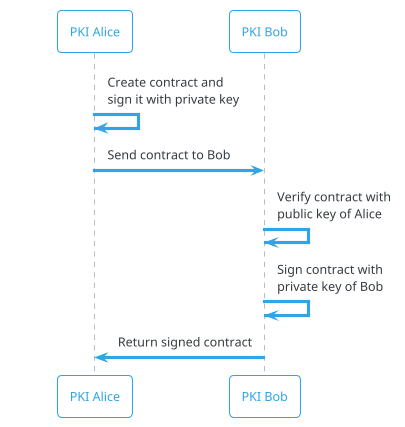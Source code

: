 @startuml
!theme cerulean-outline

participant "PKI Alice" as a
participant "PKI Bob" as b

a -> a: Create contract and \nsign it with private key
a -> b: Send contract to Bob
b -> b: Verify contract with \npublic key of Alice
b -> b: Sign contract with \nprivate key of Bob
b -> a: Return signed contract

@enduml
